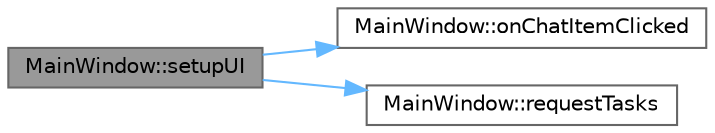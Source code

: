digraph "MainWindow::setupUI"
{
 // LATEX_PDF_SIZE
  bgcolor="transparent";
  edge [fontname=Helvetica,fontsize=10,labelfontname=Helvetica,labelfontsize=10];
  node [fontname=Helvetica,fontsize=10,shape=box,height=0.2,width=0.4];
  rankdir="LR";
  Node1 [id="Node000001",label="MainWindow::setupUI",height=0.2,width=0.4,color="gray40", fillcolor="grey60", style="filled", fontcolor="black",tooltip="Настраивает пользовательский интерфейс главного окна"];
  Node1 -> Node2 [id="edge1_Node000001_Node000002",color="steelblue1",style="solid",tooltip=" "];
  Node2 [id="Node000002",label="MainWindow::onChatItemClicked",height=0.2,width=0.4,color="grey40", fillcolor="white", style="filled",URL="$class_main_window.html#aa0a84a052eb91bfc3a889b267c71d4bc",tooltip="Слот, вызываемый при выборе элемента в дереве чатов"];
  Node1 -> Node3 [id="edge2_Node000001_Node000003",color="steelblue1",style="solid",tooltip=" "];
  Node3 [id="Node000003",label="MainWindow::requestTasks",height=0.2,width=0.4,color="grey40", fillcolor="white", style="filled",URL="$class_main_window.html#afa5d69606f03b6b27a71eeca96c748d6",tooltip="Запрашивает задачи за указанный период"];
}
